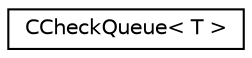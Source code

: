 digraph "Graphical Class Hierarchy"
{
 // LATEX_PDF_SIZE
  edge [fontname="Helvetica",fontsize="10",labelfontname="Helvetica",labelfontsize="10"];
  node [fontname="Helvetica",fontsize="10",shape=record];
  rankdir="LR";
  Node0 [label="CCheckQueue\< T \>",height=0.2,width=0.4,color="black", fillcolor="white", style="filled",URL="$class_c_check_queue.html",tooltip=" "];
}
